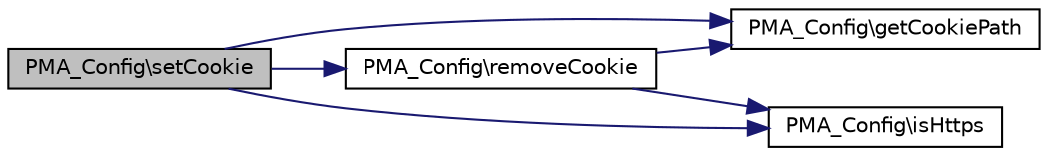 digraph G
{
  edge [fontname="Helvetica",fontsize="10",labelfontname="Helvetica",labelfontsize="10"];
  node [fontname="Helvetica",fontsize="10",shape=record];
  rankdir="LR";
  Node1 [label="PMA_Config\\setCookie",height=0.2,width=0.4,color="black", fillcolor="grey75", style="filled" fontcolor="black"];
  Node1 -> Node2 [color="midnightblue",fontsize="10",style="solid",fontname="Helvetica"];
  Node2 [label="PMA_Config\\removeCookie",height=0.2,width=0.4,color="black", fillcolor="white", style="filled",URL="$classPMA__Config.html#a276a8a3f3a71e4b68655210144bb3204",tooltip="removes cookie"];
  Node2 -> Node3 [color="midnightblue",fontsize="10",style="solid",fontname="Helvetica"];
  Node3 [label="PMA_Config\\getCookiePath",height=0.2,width=0.4,color="black", fillcolor="white", style="filled",URL="$classPMA__Config.html#acee67e5b432a7b71ce59d83a4647fd3a",tooltip="Get cookie path."];
  Node2 -> Node4 [color="midnightblue",fontsize="10",style="solid",fontname="Helvetica"];
  Node4 [label="PMA_Config\\isHttps",height=0.2,width=0.4,color="black", fillcolor="white", style="filled",URL="$classPMA__Config.html#a1fb16079658621c9cc370dbb10d84eb3",tooltip="Checks if protocol is https."];
  Node1 -> Node3 [color="midnightblue",fontsize="10",style="solid",fontname="Helvetica"];
  Node1 -> Node4 [color="midnightblue",fontsize="10",style="solid",fontname="Helvetica"];
}

